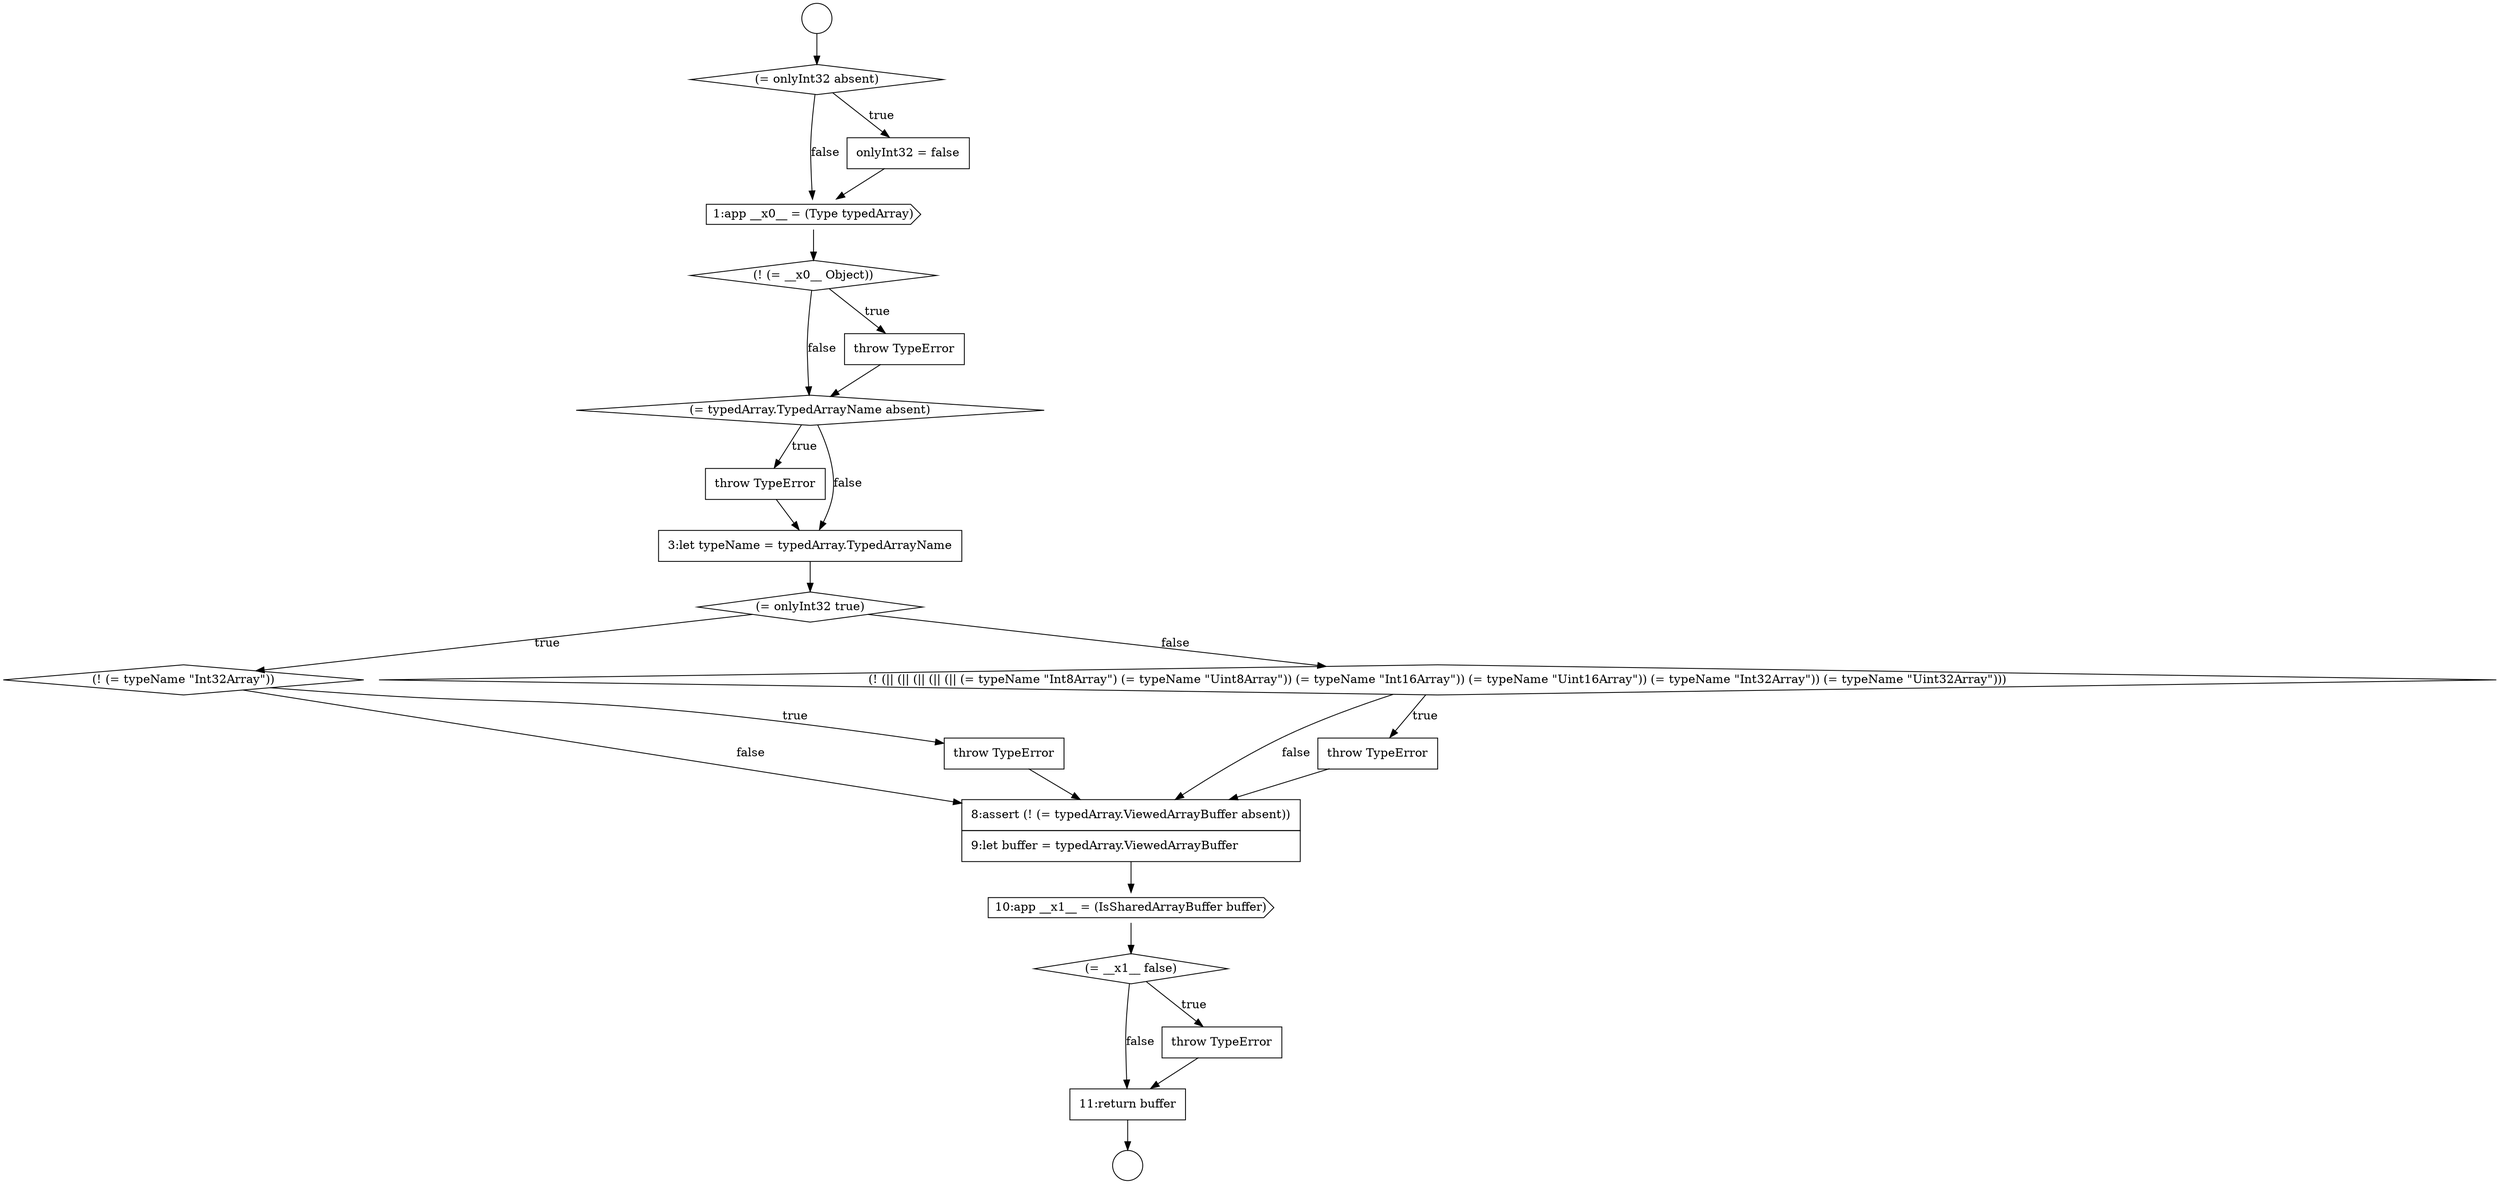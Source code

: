digraph {
  node15806 [shape=diamond, label=<<font color="black">(! (= typeName &quot;Int32Array&quot;))</font>> color="black" fillcolor="white" style=filled]
  node15795 [shape=circle label=" " color="black" fillcolor="white" style=filled]
  node15808 [shape=diamond, label=<<font color="black">(! (|| (|| (|| (|| (|| (= typeName &quot;Int8Array&quot;) (= typeName &quot;Uint8Array&quot;)) (= typeName &quot;Int16Array&quot;)) (= typeName &quot;Uint16Array&quot;)) (= typeName &quot;Int32Array&quot;)) (= typeName &quot;Uint32Array&quot;)))</font>> color="black" fillcolor="white" style=filled]
  node15812 [shape=diamond, label=<<font color="black">(= __x1__ false)</font>> color="black" fillcolor="white" style=filled]
  node15802 [shape=diamond, label=<<font color="black">(= typedArray.TypedArrayName absent)</font>> color="black" fillcolor="white" style=filled]
  node15799 [shape=cds, label=<<font color="black">1:app __x0__ = (Type typedArray)</font>> color="black" fillcolor="white" style=filled]
  node15811 [shape=cds, label=<<font color="black">10:app __x1__ = (IsSharedArrayBuffer buffer)</font>> color="black" fillcolor="white" style=filled]
  node15810 [shape=none, margin=0, label=<<font color="black">
    <table border="0" cellborder="1" cellspacing="0" cellpadding="10">
      <tr><td align="left">8:assert (! (= typedArray.ViewedArrayBuffer absent))</td></tr>
      <tr><td align="left">9:let buffer = typedArray.ViewedArrayBuffer</td></tr>
    </table>
  </font>> color="black" fillcolor="white" style=filled]
  node15814 [shape=none, margin=0, label=<<font color="black">
    <table border="0" cellborder="1" cellspacing="0" cellpadding="10">
      <tr><td align="left">11:return buffer</td></tr>
    </table>
  </font>> color="black" fillcolor="white" style=filled]
  node15809 [shape=none, margin=0, label=<<font color="black">
    <table border="0" cellborder="1" cellspacing="0" cellpadding="10">
      <tr><td align="left">throw TypeError</td></tr>
    </table>
  </font>> color="black" fillcolor="white" style=filled]
  node15807 [shape=none, margin=0, label=<<font color="black">
    <table border="0" cellborder="1" cellspacing="0" cellpadding="10">
      <tr><td align="left">throw TypeError</td></tr>
    </table>
  </font>> color="black" fillcolor="white" style=filled]
  node15813 [shape=none, margin=0, label=<<font color="black">
    <table border="0" cellborder="1" cellspacing="0" cellpadding="10">
      <tr><td align="left">throw TypeError</td></tr>
    </table>
  </font>> color="black" fillcolor="white" style=filled]
  node15798 [shape=none, margin=0, label=<<font color="black">
    <table border="0" cellborder="1" cellspacing="0" cellpadding="10">
      <tr><td align="left">onlyInt32 = false</td></tr>
    </table>
  </font>> color="black" fillcolor="white" style=filled]
  node15803 [shape=none, margin=0, label=<<font color="black">
    <table border="0" cellborder="1" cellspacing="0" cellpadding="10">
      <tr><td align="left">throw TypeError</td></tr>
    </table>
  </font>> color="black" fillcolor="white" style=filled]
  node15804 [shape=none, margin=0, label=<<font color="black">
    <table border="0" cellborder="1" cellspacing="0" cellpadding="10">
      <tr><td align="left">3:let typeName = typedArray.TypedArrayName</td></tr>
    </table>
  </font>> color="black" fillcolor="white" style=filled]
  node15797 [shape=diamond, label=<<font color="black">(= onlyInt32 absent)</font>> color="black" fillcolor="white" style=filled]
  node15805 [shape=diamond, label=<<font color="black">(= onlyInt32 true)</font>> color="black" fillcolor="white" style=filled]
  node15796 [shape=circle label=" " color="black" fillcolor="white" style=filled]
  node15801 [shape=none, margin=0, label=<<font color="black">
    <table border="0" cellborder="1" cellspacing="0" cellpadding="10">
      <tr><td align="left">throw TypeError</td></tr>
    </table>
  </font>> color="black" fillcolor="white" style=filled]
  node15800 [shape=diamond, label=<<font color="black">(! (= __x0__ Object))</font>> color="black" fillcolor="white" style=filled]
  node15800 -> node15801 [label=<<font color="black">true</font>> color="black"]
  node15800 -> node15802 [label=<<font color="black">false</font>> color="black"]
  node15808 -> node15809 [label=<<font color="black">true</font>> color="black"]
  node15808 -> node15810 [label=<<font color="black">false</font>> color="black"]
  node15814 -> node15796 [ color="black"]
  node15798 -> node15799 [ color="black"]
  node15810 -> node15811 [ color="black"]
  node15811 -> node15812 [ color="black"]
  node15812 -> node15813 [label=<<font color="black">true</font>> color="black"]
  node15812 -> node15814 [label=<<font color="black">false</font>> color="black"]
  node15807 -> node15810 [ color="black"]
  node15795 -> node15797 [ color="black"]
  node15804 -> node15805 [ color="black"]
  node15803 -> node15804 [ color="black"]
  node15809 -> node15810 [ color="black"]
  node15806 -> node15807 [label=<<font color="black">true</font>> color="black"]
  node15806 -> node15810 [label=<<font color="black">false</font>> color="black"]
  node15813 -> node15814 [ color="black"]
  node15805 -> node15806 [label=<<font color="black">true</font>> color="black"]
  node15805 -> node15808 [label=<<font color="black">false</font>> color="black"]
  node15799 -> node15800 [ color="black"]
  node15801 -> node15802 [ color="black"]
  node15797 -> node15798 [label=<<font color="black">true</font>> color="black"]
  node15797 -> node15799 [label=<<font color="black">false</font>> color="black"]
  node15802 -> node15803 [label=<<font color="black">true</font>> color="black"]
  node15802 -> node15804 [label=<<font color="black">false</font>> color="black"]
}
